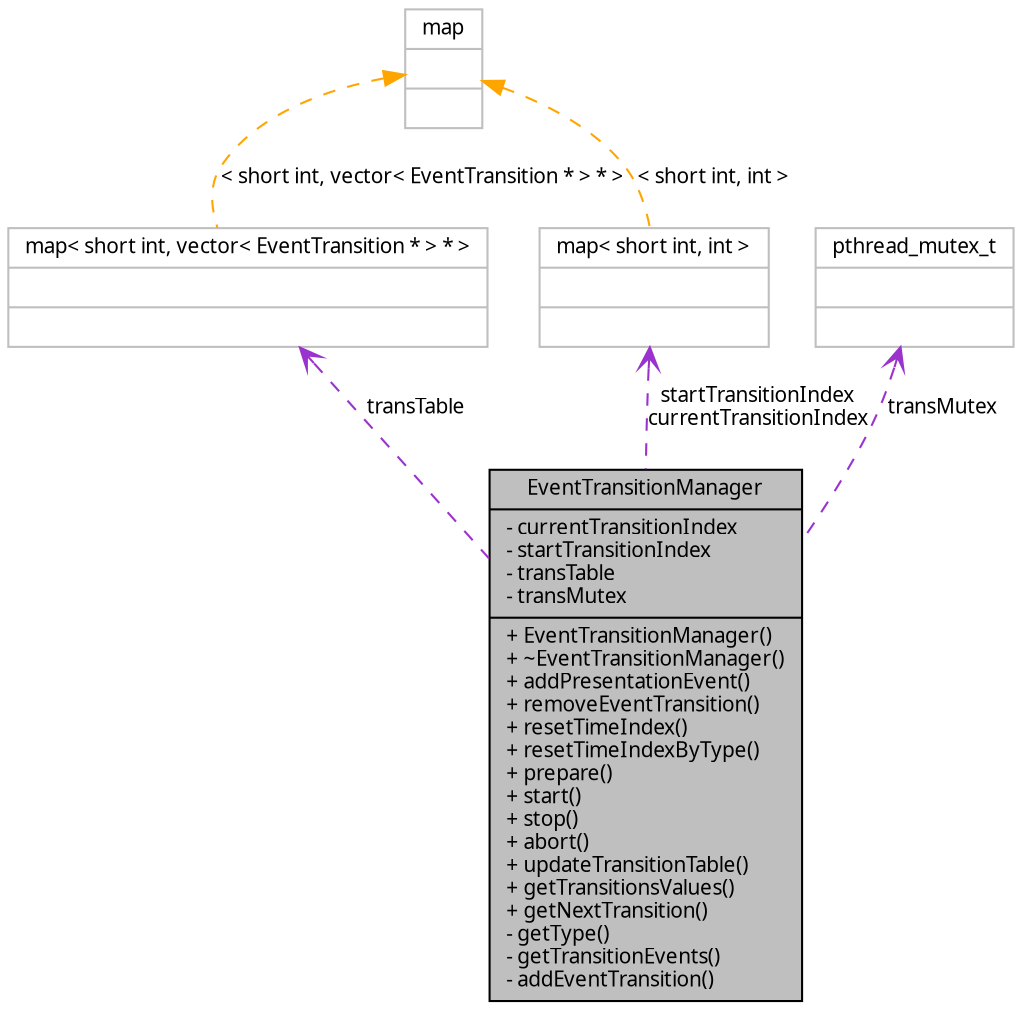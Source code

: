digraph G
{
  edge [fontname="FreeSans.ttf",fontsize=10,labelfontname="FreeSans.ttf",labelfontsize=10];
  node [fontname="FreeSans.ttf",fontsize=10,shape=record];
  Node1 [label="{EventTransitionManager\n|- currentTransitionIndex\l- startTransitionIndex\l- transTable\l- transMutex\l|+ EventTransitionManager()\l+ ~EventTransitionManager()\l+ addPresentationEvent()\l+ removeEventTransition()\l+ resetTimeIndex()\l+ resetTimeIndexByType()\l+ prepare()\l+ start()\l+ stop()\l+ abort()\l+ updateTransitionTable()\l+ getTransitionsValues()\l+ getNextTransition()\l- getType()\l- getTransitionEvents()\l- addEventTransition()\l}",height=0.2,width=0.4,color="black", fillcolor="grey75", style="filled" fontcolor="black"];
  Node2 -> Node1 [dir=back,color="darkorchid3",fontsize=10,style="dashed",label="transTable",arrowtail="open",fontname="FreeSans.ttf"];
  Node2 [label="{map\< short int, vector\< EventTransition * \> * \>\n||}",height=0.2,width=0.4,color="grey75", fillcolor="white", style="filled"];
  Node3 -> Node2 [dir=back,color="orange",fontsize=10,style="dashed",label="\< short int, vector\< EventTransition * \> * \>",fontname="FreeSans.ttf"];
  Node3 [label="{map\n||}",height=0.2,width=0.4,color="grey75", fillcolor="white", style="filled",tooltip="STL class."];
  Node4 -> Node1 [dir=back,color="darkorchid3",fontsize=10,style="dashed",label="transMutex",arrowtail="open",fontname="FreeSans.ttf"];
  Node4 [label="{pthread_mutex_t\n||}",height=0.2,width=0.4,color="grey75", fillcolor="white", style="filled"];
  Node5 -> Node1 [dir=back,color="darkorchid3",fontsize=10,style="dashed",label="startTransitionIndex\ncurrentTransitionIndex",arrowtail="open",fontname="FreeSans.ttf"];
  Node5 [label="{map\< short int, int \>\n||}",height=0.2,width=0.4,color="grey75", fillcolor="white", style="filled"];
  Node3 -> Node5 [dir=back,color="orange",fontsize=10,style="dashed",label="\< short int, int \>",fontname="FreeSans.ttf"];
}
